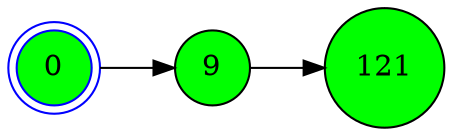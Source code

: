 digraph BlockchainTree {
    rankdir=LR;
    node [shape=circle, style=filled, fontcolor=black];

    0 [fillcolor=green];
    0 [shape=doublecircle, color=blue];
    9 [fillcolor=green];
    0 -> 9;
    121 [fillcolor=green];
    9 -> 121;
}
